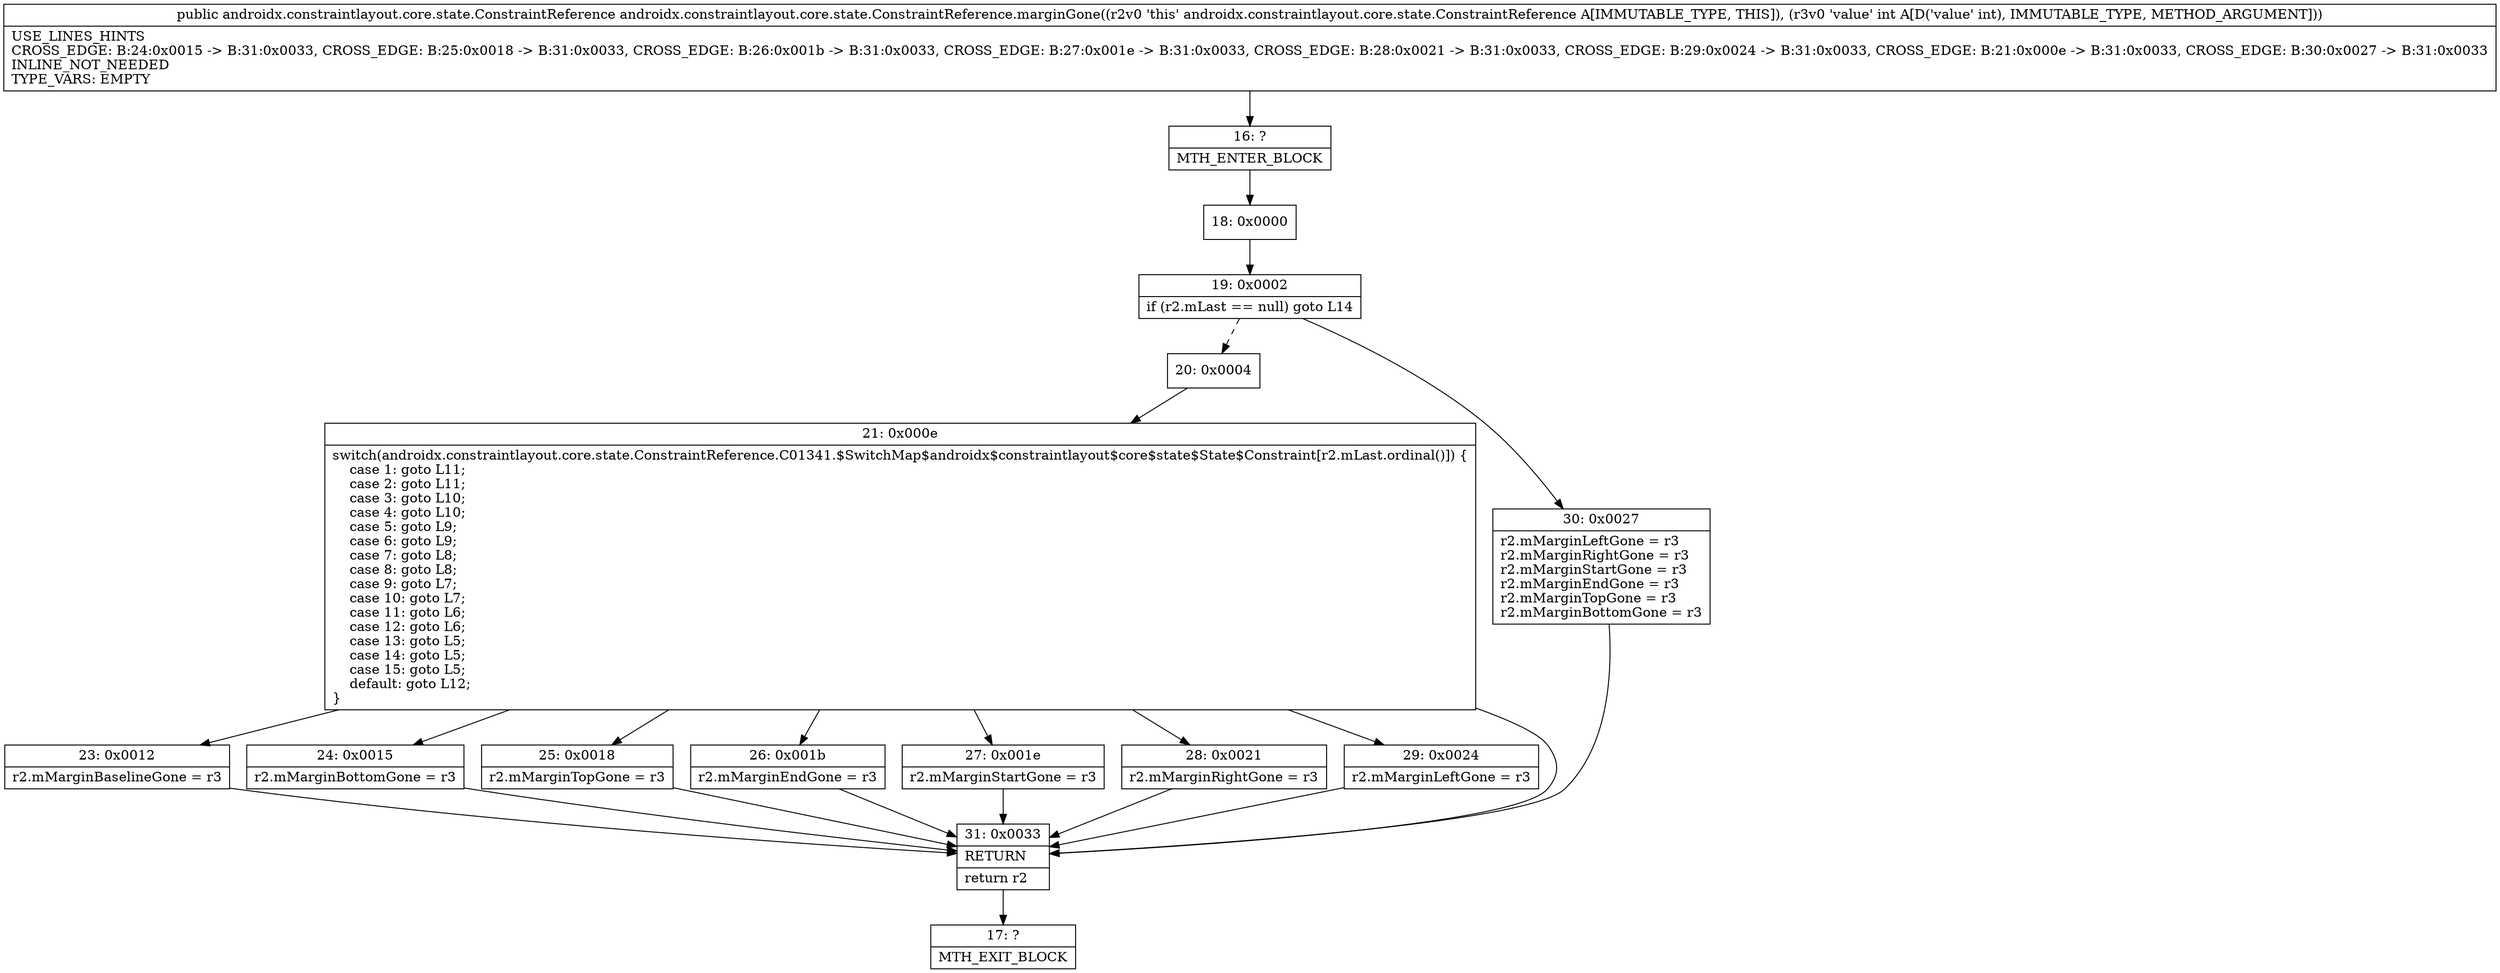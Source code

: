 digraph "CFG forandroidx.constraintlayout.core.state.ConstraintReference.marginGone(I)Landroidx\/constraintlayout\/core\/state\/ConstraintReference;" {
Node_16 [shape=record,label="{16\:\ ?|MTH_ENTER_BLOCK\l}"];
Node_18 [shape=record,label="{18\:\ 0x0000}"];
Node_19 [shape=record,label="{19\:\ 0x0002|if (r2.mLast == null) goto L14\l}"];
Node_20 [shape=record,label="{20\:\ 0x0004}"];
Node_21 [shape=record,label="{21\:\ 0x000e|switch(androidx.constraintlayout.core.state.ConstraintReference.C01341.$SwitchMap$androidx$constraintlayout$core$state$State$Constraint[r2.mLast.ordinal()]) \{\l    case 1: goto L11;\l    case 2: goto L11;\l    case 3: goto L10;\l    case 4: goto L10;\l    case 5: goto L9;\l    case 6: goto L9;\l    case 7: goto L8;\l    case 8: goto L8;\l    case 9: goto L7;\l    case 10: goto L7;\l    case 11: goto L6;\l    case 12: goto L6;\l    case 13: goto L5;\l    case 14: goto L5;\l    case 15: goto L5;\l    default: goto L12;\l\}\l}"];
Node_23 [shape=record,label="{23\:\ 0x0012|r2.mMarginBaselineGone = r3\l}"];
Node_24 [shape=record,label="{24\:\ 0x0015|r2.mMarginBottomGone = r3\l}"];
Node_25 [shape=record,label="{25\:\ 0x0018|r2.mMarginTopGone = r3\l}"];
Node_26 [shape=record,label="{26\:\ 0x001b|r2.mMarginEndGone = r3\l}"];
Node_27 [shape=record,label="{27\:\ 0x001e|r2.mMarginStartGone = r3\l}"];
Node_28 [shape=record,label="{28\:\ 0x0021|r2.mMarginRightGone = r3\l}"];
Node_29 [shape=record,label="{29\:\ 0x0024|r2.mMarginLeftGone = r3\l}"];
Node_31 [shape=record,label="{31\:\ 0x0033|RETURN\l|return r2\l}"];
Node_17 [shape=record,label="{17\:\ ?|MTH_EXIT_BLOCK\l}"];
Node_30 [shape=record,label="{30\:\ 0x0027|r2.mMarginLeftGone = r3\lr2.mMarginRightGone = r3\lr2.mMarginStartGone = r3\lr2.mMarginEndGone = r3\lr2.mMarginTopGone = r3\lr2.mMarginBottomGone = r3\l}"];
MethodNode[shape=record,label="{public androidx.constraintlayout.core.state.ConstraintReference androidx.constraintlayout.core.state.ConstraintReference.marginGone((r2v0 'this' androidx.constraintlayout.core.state.ConstraintReference A[IMMUTABLE_TYPE, THIS]), (r3v0 'value' int A[D('value' int), IMMUTABLE_TYPE, METHOD_ARGUMENT]))  | USE_LINES_HINTS\lCROSS_EDGE: B:24:0x0015 \-\> B:31:0x0033, CROSS_EDGE: B:25:0x0018 \-\> B:31:0x0033, CROSS_EDGE: B:26:0x001b \-\> B:31:0x0033, CROSS_EDGE: B:27:0x001e \-\> B:31:0x0033, CROSS_EDGE: B:28:0x0021 \-\> B:31:0x0033, CROSS_EDGE: B:29:0x0024 \-\> B:31:0x0033, CROSS_EDGE: B:21:0x000e \-\> B:31:0x0033, CROSS_EDGE: B:30:0x0027 \-\> B:31:0x0033\lINLINE_NOT_NEEDED\lTYPE_VARS: EMPTY\l}"];
MethodNode -> Node_16;Node_16 -> Node_18;
Node_18 -> Node_19;
Node_19 -> Node_20[style=dashed];
Node_19 -> Node_30;
Node_20 -> Node_21;
Node_21 -> Node_23;
Node_21 -> Node_24;
Node_21 -> Node_25;
Node_21 -> Node_26;
Node_21 -> Node_27;
Node_21 -> Node_28;
Node_21 -> Node_29;
Node_21 -> Node_31;
Node_23 -> Node_31;
Node_24 -> Node_31;
Node_25 -> Node_31;
Node_26 -> Node_31;
Node_27 -> Node_31;
Node_28 -> Node_31;
Node_29 -> Node_31;
Node_31 -> Node_17;
Node_30 -> Node_31;
}

